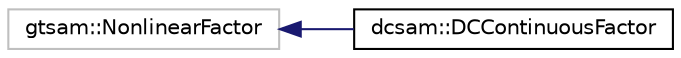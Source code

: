 digraph "Graphical Class Hierarchy"
{
 // LATEX_PDF_SIZE
  edge [fontname="Helvetica",fontsize="10",labelfontname="Helvetica",labelfontsize="10"];
  node [fontname="Helvetica",fontsize="10",shape=record];
  rankdir="LR";
  Node20 [label="gtsam::NonlinearFactor",height=0.2,width=0.4,color="grey75", fillcolor="white", style="filled",tooltip=" "];
  Node20 -> Node0 [dir="back",color="midnightblue",fontsize="10",style="solid",fontname="Helvetica"];
  Node0 [label="dcsam::DCContinuousFactor",height=0.2,width=0.4,color="black", fillcolor="white", style="filled",URL="$classdcsam_1_1_d_c_continuous_factor.html",tooltip="Implementation of a discrete-continuous factor. This is used internally within the DCSAM solver...."];
}

